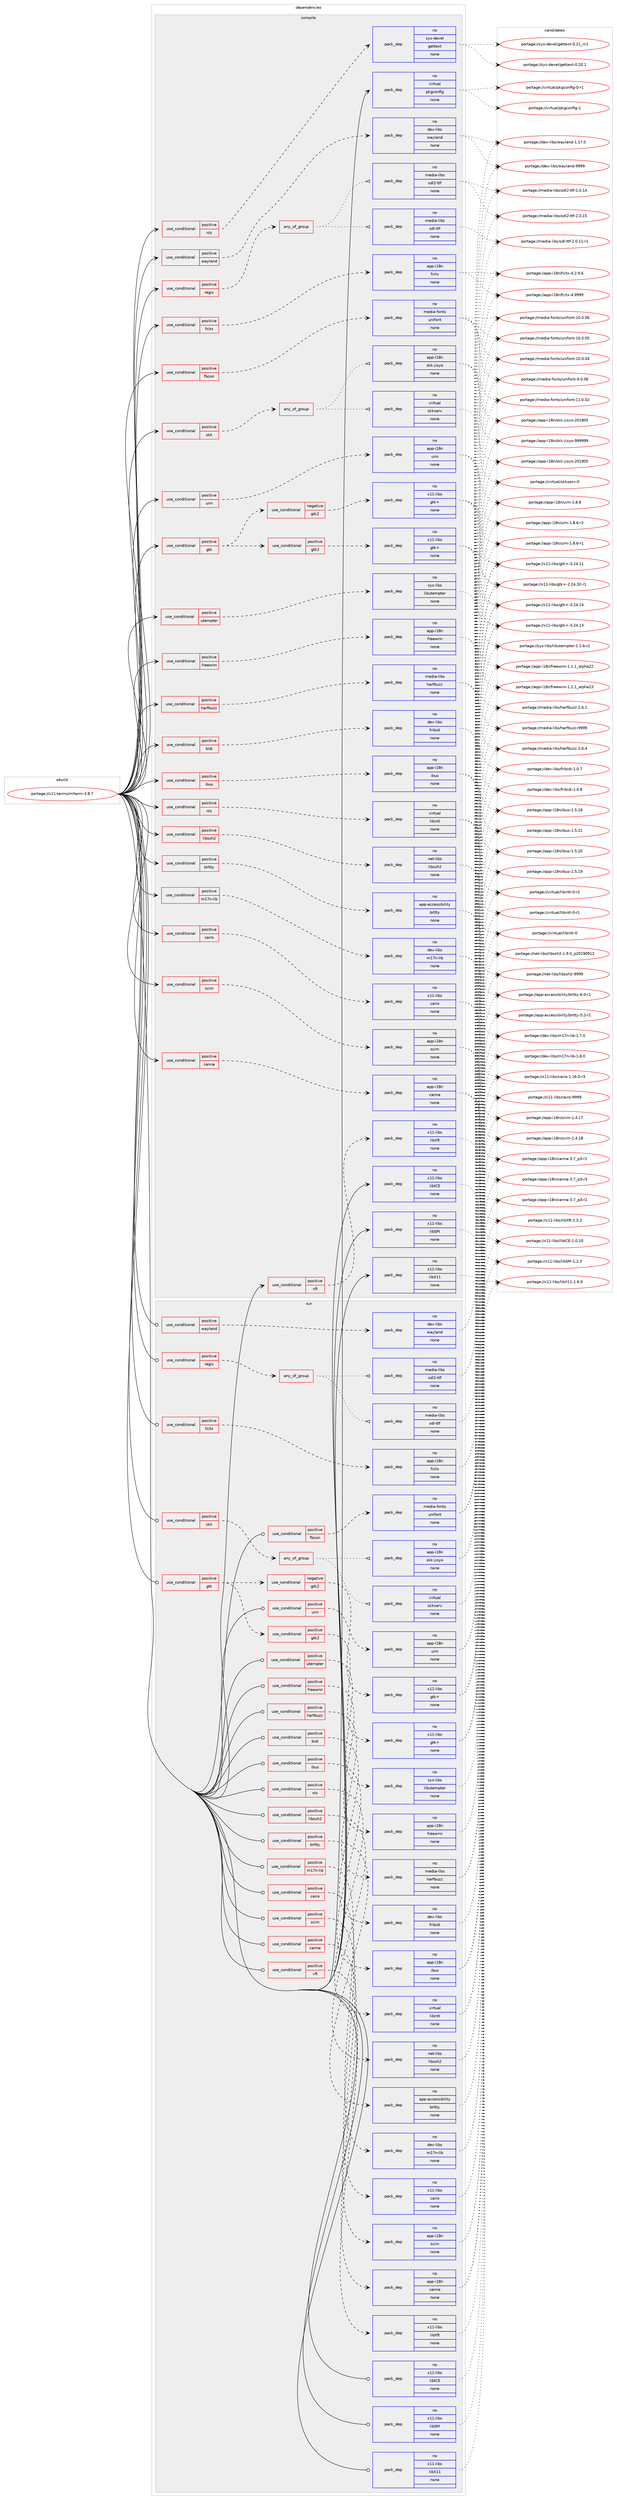 digraph prolog {

# *************
# Graph options
# *************

newrank=true;
concentrate=true;
compound=true;
graph [rankdir=LR,fontname=Helvetica,fontsize=10,ranksep=1.5];#, ranksep=2.5, nodesep=0.2];
edge  [arrowhead=vee];
node  [fontname=Helvetica,fontsize=10];

# **********
# The ebuild
# **********

subgraph cluster_leftcol {
color=gray;
rank=same;
label=<<i>ebuild</i>>;
id [label="portage://x11-terms/mlterm-3.8.7", color=red, width=4, href="../x11-terms/mlterm-3.8.7.svg"];
}

# ****************
# The dependencies
# ****************

subgraph cluster_midcol {
color=gray;
label=<<i>dependencies</i>>;
subgraph cluster_compile {
fillcolor="#eeeeee";
style=filled;
label=<<i>compile</i>>;
subgraph cond1075 {
dependency6935 [label=<<TABLE BORDER="0" CELLBORDER="1" CELLSPACING="0" CELLPADDING="4"><TR><TD ROWSPAN="3" CELLPADDING="10">use_conditional</TD></TR><TR><TD>positive</TD></TR><TR><TD>bidi</TD></TR></TABLE>>, shape=none, color=red];
subgraph pack5747 {
dependency6936 [label=<<TABLE BORDER="0" CELLBORDER="1" CELLSPACING="0" CELLPADDING="4" WIDTH="220"><TR><TD ROWSPAN="6" CELLPADDING="30">pack_dep</TD></TR><TR><TD WIDTH="110">no</TD></TR><TR><TD>dev-libs</TD></TR><TR><TD>fribidi</TD></TR><TR><TD>none</TD></TR><TR><TD></TD></TR></TABLE>>, shape=none, color=blue];
}
dependency6935:e -> dependency6936:w [weight=20,style="dashed",arrowhead="vee"];
}
id:e -> dependency6935:w [weight=20,style="solid",arrowhead="vee"];
subgraph cond1076 {
dependency6937 [label=<<TABLE BORDER="0" CELLBORDER="1" CELLSPACING="0" CELLPADDING="4"><TR><TD ROWSPAN="3" CELLPADDING="10">use_conditional</TD></TR><TR><TD>positive</TD></TR><TR><TD>brltty</TD></TR></TABLE>>, shape=none, color=red];
subgraph pack5748 {
dependency6938 [label=<<TABLE BORDER="0" CELLBORDER="1" CELLSPACING="0" CELLPADDING="4" WIDTH="220"><TR><TD ROWSPAN="6" CELLPADDING="30">pack_dep</TD></TR><TR><TD WIDTH="110">no</TD></TR><TR><TD>app-accessibility</TD></TR><TR><TD>brltty</TD></TR><TR><TD>none</TD></TR><TR><TD></TD></TR></TABLE>>, shape=none, color=blue];
}
dependency6937:e -> dependency6938:w [weight=20,style="dashed",arrowhead="vee"];
}
id:e -> dependency6937:w [weight=20,style="solid",arrowhead="vee"];
subgraph cond1077 {
dependency6939 [label=<<TABLE BORDER="0" CELLBORDER="1" CELLSPACING="0" CELLPADDING="4"><TR><TD ROWSPAN="3" CELLPADDING="10">use_conditional</TD></TR><TR><TD>positive</TD></TR><TR><TD>cairo</TD></TR></TABLE>>, shape=none, color=red];
subgraph pack5749 {
dependency6940 [label=<<TABLE BORDER="0" CELLBORDER="1" CELLSPACING="0" CELLPADDING="4" WIDTH="220"><TR><TD ROWSPAN="6" CELLPADDING="30">pack_dep</TD></TR><TR><TD WIDTH="110">no</TD></TR><TR><TD>x11-libs</TD></TR><TR><TD>cairo</TD></TR><TR><TD>none</TD></TR><TR><TD></TD></TR></TABLE>>, shape=none, color=blue];
}
dependency6939:e -> dependency6940:w [weight=20,style="dashed",arrowhead="vee"];
}
id:e -> dependency6939:w [weight=20,style="solid",arrowhead="vee"];
subgraph cond1078 {
dependency6941 [label=<<TABLE BORDER="0" CELLBORDER="1" CELLSPACING="0" CELLPADDING="4"><TR><TD ROWSPAN="3" CELLPADDING="10">use_conditional</TD></TR><TR><TD>positive</TD></TR><TR><TD>canna</TD></TR></TABLE>>, shape=none, color=red];
subgraph pack5750 {
dependency6942 [label=<<TABLE BORDER="0" CELLBORDER="1" CELLSPACING="0" CELLPADDING="4" WIDTH="220"><TR><TD ROWSPAN="6" CELLPADDING="30">pack_dep</TD></TR><TR><TD WIDTH="110">no</TD></TR><TR><TD>app-i18n</TD></TR><TR><TD>canna</TD></TR><TR><TD>none</TD></TR><TR><TD></TD></TR></TABLE>>, shape=none, color=blue];
}
dependency6941:e -> dependency6942:w [weight=20,style="dashed",arrowhead="vee"];
}
id:e -> dependency6941:w [weight=20,style="solid",arrowhead="vee"];
subgraph cond1079 {
dependency6943 [label=<<TABLE BORDER="0" CELLBORDER="1" CELLSPACING="0" CELLPADDING="4"><TR><TD ROWSPAN="3" CELLPADDING="10">use_conditional</TD></TR><TR><TD>positive</TD></TR><TR><TD>fbcon</TD></TR></TABLE>>, shape=none, color=red];
subgraph pack5751 {
dependency6944 [label=<<TABLE BORDER="0" CELLBORDER="1" CELLSPACING="0" CELLPADDING="4" WIDTH="220"><TR><TD ROWSPAN="6" CELLPADDING="30">pack_dep</TD></TR><TR><TD WIDTH="110">no</TD></TR><TR><TD>media-fonts</TD></TR><TR><TD>unifont</TD></TR><TR><TD>none</TD></TR><TR><TD></TD></TR></TABLE>>, shape=none, color=blue];
}
dependency6943:e -> dependency6944:w [weight=20,style="dashed",arrowhead="vee"];
}
id:e -> dependency6943:w [weight=20,style="solid",arrowhead="vee"];
subgraph cond1080 {
dependency6945 [label=<<TABLE BORDER="0" CELLBORDER="1" CELLSPACING="0" CELLPADDING="4"><TR><TD ROWSPAN="3" CELLPADDING="10">use_conditional</TD></TR><TR><TD>positive</TD></TR><TR><TD>fcitx</TD></TR></TABLE>>, shape=none, color=red];
subgraph pack5752 {
dependency6946 [label=<<TABLE BORDER="0" CELLBORDER="1" CELLSPACING="0" CELLPADDING="4" WIDTH="220"><TR><TD ROWSPAN="6" CELLPADDING="30">pack_dep</TD></TR><TR><TD WIDTH="110">no</TD></TR><TR><TD>app-i18n</TD></TR><TR><TD>fcitx</TD></TR><TR><TD>none</TD></TR><TR><TD></TD></TR></TABLE>>, shape=none, color=blue];
}
dependency6945:e -> dependency6946:w [weight=20,style="dashed",arrowhead="vee"];
}
id:e -> dependency6945:w [weight=20,style="solid",arrowhead="vee"];
subgraph cond1081 {
dependency6947 [label=<<TABLE BORDER="0" CELLBORDER="1" CELLSPACING="0" CELLPADDING="4"><TR><TD ROWSPAN="3" CELLPADDING="10">use_conditional</TD></TR><TR><TD>positive</TD></TR><TR><TD>freewnn</TD></TR></TABLE>>, shape=none, color=red];
subgraph pack5753 {
dependency6948 [label=<<TABLE BORDER="0" CELLBORDER="1" CELLSPACING="0" CELLPADDING="4" WIDTH="220"><TR><TD ROWSPAN="6" CELLPADDING="30">pack_dep</TD></TR><TR><TD WIDTH="110">no</TD></TR><TR><TD>app-i18n</TD></TR><TR><TD>freewnn</TD></TR><TR><TD>none</TD></TR><TR><TD></TD></TR></TABLE>>, shape=none, color=blue];
}
dependency6947:e -> dependency6948:w [weight=20,style="dashed",arrowhead="vee"];
}
id:e -> dependency6947:w [weight=20,style="solid",arrowhead="vee"];
subgraph cond1082 {
dependency6949 [label=<<TABLE BORDER="0" CELLBORDER="1" CELLSPACING="0" CELLPADDING="4"><TR><TD ROWSPAN="3" CELLPADDING="10">use_conditional</TD></TR><TR><TD>positive</TD></TR><TR><TD>gtk</TD></TR></TABLE>>, shape=none, color=red];
subgraph cond1083 {
dependency6950 [label=<<TABLE BORDER="0" CELLBORDER="1" CELLSPACING="0" CELLPADDING="4"><TR><TD ROWSPAN="3" CELLPADDING="10">use_conditional</TD></TR><TR><TD>positive</TD></TR><TR><TD>gtk2</TD></TR></TABLE>>, shape=none, color=red];
subgraph pack5754 {
dependency6951 [label=<<TABLE BORDER="0" CELLBORDER="1" CELLSPACING="0" CELLPADDING="4" WIDTH="220"><TR><TD ROWSPAN="6" CELLPADDING="30">pack_dep</TD></TR><TR><TD WIDTH="110">no</TD></TR><TR><TD>x11-libs</TD></TR><TR><TD>gtk+</TD></TR><TR><TD>none</TD></TR><TR><TD></TD></TR></TABLE>>, shape=none, color=blue];
}
dependency6950:e -> dependency6951:w [weight=20,style="dashed",arrowhead="vee"];
}
dependency6949:e -> dependency6950:w [weight=20,style="dashed",arrowhead="vee"];
subgraph cond1084 {
dependency6952 [label=<<TABLE BORDER="0" CELLBORDER="1" CELLSPACING="0" CELLPADDING="4"><TR><TD ROWSPAN="3" CELLPADDING="10">use_conditional</TD></TR><TR><TD>negative</TD></TR><TR><TD>gtk2</TD></TR></TABLE>>, shape=none, color=red];
subgraph pack5755 {
dependency6953 [label=<<TABLE BORDER="0" CELLBORDER="1" CELLSPACING="0" CELLPADDING="4" WIDTH="220"><TR><TD ROWSPAN="6" CELLPADDING="30">pack_dep</TD></TR><TR><TD WIDTH="110">no</TD></TR><TR><TD>x11-libs</TD></TR><TR><TD>gtk+</TD></TR><TR><TD>none</TD></TR><TR><TD></TD></TR></TABLE>>, shape=none, color=blue];
}
dependency6952:e -> dependency6953:w [weight=20,style="dashed",arrowhead="vee"];
}
dependency6949:e -> dependency6952:w [weight=20,style="dashed",arrowhead="vee"];
}
id:e -> dependency6949:w [weight=20,style="solid",arrowhead="vee"];
subgraph cond1085 {
dependency6954 [label=<<TABLE BORDER="0" CELLBORDER="1" CELLSPACING="0" CELLPADDING="4"><TR><TD ROWSPAN="3" CELLPADDING="10">use_conditional</TD></TR><TR><TD>positive</TD></TR><TR><TD>harfbuzz</TD></TR></TABLE>>, shape=none, color=red];
subgraph pack5756 {
dependency6955 [label=<<TABLE BORDER="0" CELLBORDER="1" CELLSPACING="0" CELLPADDING="4" WIDTH="220"><TR><TD ROWSPAN="6" CELLPADDING="30">pack_dep</TD></TR><TR><TD WIDTH="110">no</TD></TR><TR><TD>media-libs</TD></TR><TR><TD>harfbuzz</TD></TR><TR><TD>none</TD></TR><TR><TD></TD></TR></TABLE>>, shape=none, color=blue];
}
dependency6954:e -> dependency6955:w [weight=20,style="dashed",arrowhead="vee"];
}
id:e -> dependency6954:w [weight=20,style="solid",arrowhead="vee"];
subgraph cond1086 {
dependency6956 [label=<<TABLE BORDER="0" CELLBORDER="1" CELLSPACING="0" CELLPADDING="4"><TR><TD ROWSPAN="3" CELLPADDING="10">use_conditional</TD></TR><TR><TD>positive</TD></TR><TR><TD>ibus</TD></TR></TABLE>>, shape=none, color=red];
subgraph pack5757 {
dependency6957 [label=<<TABLE BORDER="0" CELLBORDER="1" CELLSPACING="0" CELLPADDING="4" WIDTH="220"><TR><TD ROWSPAN="6" CELLPADDING="30">pack_dep</TD></TR><TR><TD WIDTH="110">no</TD></TR><TR><TD>app-i18n</TD></TR><TR><TD>ibus</TD></TR><TR><TD>none</TD></TR><TR><TD></TD></TR></TABLE>>, shape=none, color=blue];
}
dependency6956:e -> dependency6957:w [weight=20,style="dashed",arrowhead="vee"];
}
id:e -> dependency6956:w [weight=20,style="solid",arrowhead="vee"];
subgraph cond1087 {
dependency6958 [label=<<TABLE BORDER="0" CELLBORDER="1" CELLSPACING="0" CELLPADDING="4"><TR><TD ROWSPAN="3" CELLPADDING="10">use_conditional</TD></TR><TR><TD>positive</TD></TR><TR><TD>libssh2</TD></TR></TABLE>>, shape=none, color=red];
subgraph pack5758 {
dependency6959 [label=<<TABLE BORDER="0" CELLBORDER="1" CELLSPACING="0" CELLPADDING="4" WIDTH="220"><TR><TD ROWSPAN="6" CELLPADDING="30">pack_dep</TD></TR><TR><TD WIDTH="110">no</TD></TR><TR><TD>net-libs</TD></TR><TR><TD>libssh2</TD></TR><TR><TD>none</TD></TR><TR><TD></TD></TR></TABLE>>, shape=none, color=blue];
}
dependency6958:e -> dependency6959:w [weight=20,style="dashed",arrowhead="vee"];
}
id:e -> dependency6958:w [weight=20,style="solid",arrowhead="vee"];
subgraph cond1088 {
dependency6960 [label=<<TABLE BORDER="0" CELLBORDER="1" CELLSPACING="0" CELLPADDING="4"><TR><TD ROWSPAN="3" CELLPADDING="10">use_conditional</TD></TR><TR><TD>positive</TD></TR><TR><TD>m17n-lib</TD></TR></TABLE>>, shape=none, color=red];
subgraph pack5759 {
dependency6961 [label=<<TABLE BORDER="0" CELLBORDER="1" CELLSPACING="0" CELLPADDING="4" WIDTH="220"><TR><TD ROWSPAN="6" CELLPADDING="30">pack_dep</TD></TR><TR><TD WIDTH="110">no</TD></TR><TR><TD>dev-libs</TD></TR><TR><TD>m17n-lib</TD></TR><TR><TD>none</TD></TR><TR><TD></TD></TR></TABLE>>, shape=none, color=blue];
}
dependency6960:e -> dependency6961:w [weight=20,style="dashed",arrowhead="vee"];
}
id:e -> dependency6960:w [weight=20,style="solid",arrowhead="vee"];
subgraph cond1089 {
dependency6962 [label=<<TABLE BORDER="0" CELLBORDER="1" CELLSPACING="0" CELLPADDING="4"><TR><TD ROWSPAN="3" CELLPADDING="10">use_conditional</TD></TR><TR><TD>positive</TD></TR><TR><TD>nls</TD></TR></TABLE>>, shape=none, color=red];
subgraph pack5760 {
dependency6963 [label=<<TABLE BORDER="0" CELLBORDER="1" CELLSPACING="0" CELLPADDING="4" WIDTH="220"><TR><TD ROWSPAN="6" CELLPADDING="30">pack_dep</TD></TR><TR><TD WIDTH="110">no</TD></TR><TR><TD>sys-devel</TD></TR><TR><TD>gettext</TD></TR><TR><TD>none</TD></TR><TR><TD></TD></TR></TABLE>>, shape=none, color=blue];
}
dependency6962:e -> dependency6963:w [weight=20,style="dashed",arrowhead="vee"];
}
id:e -> dependency6962:w [weight=20,style="solid",arrowhead="vee"];
subgraph cond1090 {
dependency6964 [label=<<TABLE BORDER="0" CELLBORDER="1" CELLSPACING="0" CELLPADDING="4"><TR><TD ROWSPAN="3" CELLPADDING="10">use_conditional</TD></TR><TR><TD>positive</TD></TR><TR><TD>nls</TD></TR></TABLE>>, shape=none, color=red];
subgraph pack5761 {
dependency6965 [label=<<TABLE BORDER="0" CELLBORDER="1" CELLSPACING="0" CELLPADDING="4" WIDTH="220"><TR><TD ROWSPAN="6" CELLPADDING="30">pack_dep</TD></TR><TR><TD WIDTH="110">no</TD></TR><TR><TD>virtual</TD></TR><TR><TD>libintl</TD></TR><TR><TD>none</TD></TR><TR><TD></TD></TR></TABLE>>, shape=none, color=blue];
}
dependency6964:e -> dependency6965:w [weight=20,style="dashed",arrowhead="vee"];
}
id:e -> dependency6964:w [weight=20,style="solid",arrowhead="vee"];
subgraph cond1091 {
dependency6966 [label=<<TABLE BORDER="0" CELLBORDER="1" CELLSPACING="0" CELLPADDING="4"><TR><TD ROWSPAN="3" CELLPADDING="10">use_conditional</TD></TR><TR><TD>positive</TD></TR><TR><TD>regis</TD></TR></TABLE>>, shape=none, color=red];
subgraph any113 {
dependency6967 [label=<<TABLE BORDER="0" CELLBORDER="1" CELLSPACING="0" CELLPADDING="4"><TR><TD CELLPADDING="10">any_of_group</TD></TR></TABLE>>, shape=none, color=red];subgraph pack5762 {
dependency6968 [label=<<TABLE BORDER="0" CELLBORDER="1" CELLSPACING="0" CELLPADDING="4" WIDTH="220"><TR><TD ROWSPAN="6" CELLPADDING="30">pack_dep</TD></TR><TR><TD WIDTH="110">no</TD></TR><TR><TD>media-libs</TD></TR><TR><TD>sdl-ttf</TD></TR><TR><TD>none</TD></TR><TR><TD></TD></TR></TABLE>>, shape=none, color=blue];
}
dependency6967:e -> dependency6968:w [weight=20,style="dotted",arrowhead="oinv"];
subgraph pack5763 {
dependency6969 [label=<<TABLE BORDER="0" CELLBORDER="1" CELLSPACING="0" CELLPADDING="4" WIDTH="220"><TR><TD ROWSPAN="6" CELLPADDING="30">pack_dep</TD></TR><TR><TD WIDTH="110">no</TD></TR><TR><TD>media-libs</TD></TR><TR><TD>sdl2-ttf</TD></TR><TR><TD>none</TD></TR><TR><TD></TD></TR></TABLE>>, shape=none, color=blue];
}
dependency6967:e -> dependency6969:w [weight=20,style="dotted",arrowhead="oinv"];
}
dependency6966:e -> dependency6967:w [weight=20,style="dashed",arrowhead="vee"];
}
id:e -> dependency6966:w [weight=20,style="solid",arrowhead="vee"];
subgraph cond1092 {
dependency6970 [label=<<TABLE BORDER="0" CELLBORDER="1" CELLSPACING="0" CELLPADDING="4"><TR><TD ROWSPAN="3" CELLPADDING="10">use_conditional</TD></TR><TR><TD>positive</TD></TR><TR><TD>scim</TD></TR></TABLE>>, shape=none, color=red];
subgraph pack5764 {
dependency6971 [label=<<TABLE BORDER="0" CELLBORDER="1" CELLSPACING="0" CELLPADDING="4" WIDTH="220"><TR><TD ROWSPAN="6" CELLPADDING="30">pack_dep</TD></TR><TR><TD WIDTH="110">no</TD></TR><TR><TD>app-i18n</TD></TR><TR><TD>scim</TD></TR><TR><TD>none</TD></TR><TR><TD></TD></TR></TABLE>>, shape=none, color=blue];
}
dependency6970:e -> dependency6971:w [weight=20,style="dashed",arrowhead="vee"];
}
id:e -> dependency6970:w [weight=20,style="solid",arrowhead="vee"];
subgraph cond1093 {
dependency6972 [label=<<TABLE BORDER="0" CELLBORDER="1" CELLSPACING="0" CELLPADDING="4"><TR><TD ROWSPAN="3" CELLPADDING="10">use_conditional</TD></TR><TR><TD>positive</TD></TR><TR><TD>skk</TD></TR></TABLE>>, shape=none, color=red];
subgraph any114 {
dependency6973 [label=<<TABLE BORDER="0" CELLBORDER="1" CELLSPACING="0" CELLPADDING="4"><TR><TD CELLPADDING="10">any_of_group</TD></TR></TABLE>>, shape=none, color=red];subgraph pack5765 {
dependency6974 [label=<<TABLE BORDER="0" CELLBORDER="1" CELLSPACING="0" CELLPADDING="4" WIDTH="220"><TR><TD ROWSPAN="6" CELLPADDING="30">pack_dep</TD></TR><TR><TD WIDTH="110">no</TD></TR><TR><TD>virtual</TD></TR><TR><TD>skkserv</TD></TR><TR><TD>none</TD></TR><TR><TD></TD></TR></TABLE>>, shape=none, color=blue];
}
dependency6973:e -> dependency6974:w [weight=20,style="dotted",arrowhead="oinv"];
subgraph pack5766 {
dependency6975 [label=<<TABLE BORDER="0" CELLBORDER="1" CELLSPACING="0" CELLPADDING="4" WIDTH="220"><TR><TD ROWSPAN="6" CELLPADDING="30">pack_dep</TD></TR><TR><TD WIDTH="110">no</TD></TR><TR><TD>app-i18n</TD></TR><TR><TD>skk-jisyo</TD></TR><TR><TD>none</TD></TR><TR><TD></TD></TR></TABLE>>, shape=none, color=blue];
}
dependency6973:e -> dependency6975:w [weight=20,style="dotted",arrowhead="oinv"];
}
dependency6972:e -> dependency6973:w [weight=20,style="dashed",arrowhead="vee"];
}
id:e -> dependency6972:w [weight=20,style="solid",arrowhead="vee"];
subgraph cond1094 {
dependency6976 [label=<<TABLE BORDER="0" CELLBORDER="1" CELLSPACING="0" CELLPADDING="4"><TR><TD ROWSPAN="3" CELLPADDING="10">use_conditional</TD></TR><TR><TD>positive</TD></TR><TR><TD>uim</TD></TR></TABLE>>, shape=none, color=red];
subgraph pack5767 {
dependency6977 [label=<<TABLE BORDER="0" CELLBORDER="1" CELLSPACING="0" CELLPADDING="4" WIDTH="220"><TR><TD ROWSPAN="6" CELLPADDING="30">pack_dep</TD></TR><TR><TD WIDTH="110">no</TD></TR><TR><TD>app-i18n</TD></TR><TR><TD>uim</TD></TR><TR><TD>none</TD></TR><TR><TD></TD></TR></TABLE>>, shape=none, color=blue];
}
dependency6976:e -> dependency6977:w [weight=20,style="dashed",arrowhead="vee"];
}
id:e -> dependency6976:w [weight=20,style="solid",arrowhead="vee"];
subgraph cond1095 {
dependency6978 [label=<<TABLE BORDER="0" CELLBORDER="1" CELLSPACING="0" CELLPADDING="4"><TR><TD ROWSPAN="3" CELLPADDING="10">use_conditional</TD></TR><TR><TD>positive</TD></TR><TR><TD>utempter</TD></TR></TABLE>>, shape=none, color=red];
subgraph pack5768 {
dependency6979 [label=<<TABLE BORDER="0" CELLBORDER="1" CELLSPACING="0" CELLPADDING="4" WIDTH="220"><TR><TD ROWSPAN="6" CELLPADDING="30">pack_dep</TD></TR><TR><TD WIDTH="110">no</TD></TR><TR><TD>sys-libs</TD></TR><TR><TD>libutempter</TD></TR><TR><TD>none</TD></TR><TR><TD></TD></TR></TABLE>>, shape=none, color=blue];
}
dependency6978:e -> dependency6979:w [weight=20,style="dashed",arrowhead="vee"];
}
id:e -> dependency6978:w [weight=20,style="solid",arrowhead="vee"];
subgraph cond1096 {
dependency6980 [label=<<TABLE BORDER="0" CELLBORDER="1" CELLSPACING="0" CELLPADDING="4"><TR><TD ROWSPAN="3" CELLPADDING="10">use_conditional</TD></TR><TR><TD>positive</TD></TR><TR><TD>wayland</TD></TR></TABLE>>, shape=none, color=red];
subgraph pack5769 {
dependency6981 [label=<<TABLE BORDER="0" CELLBORDER="1" CELLSPACING="0" CELLPADDING="4" WIDTH="220"><TR><TD ROWSPAN="6" CELLPADDING="30">pack_dep</TD></TR><TR><TD WIDTH="110">no</TD></TR><TR><TD>dev-libs</TD></TR><TR><TD>wayland</TD></TR><TR><TD>none</TD></TR><TR><TD></TD></TR></TABLE>>, shape=none, color=blue];
}
dependency6980:e -> dependency6981:w [weight=20,style="dashed",arrowhead="vee"];
}
id:e -> dependency6980:w [weight=20,style="solid",arrowhead="vee"];
subgraph cond1097 {
dependency6982 [label=<<TABLE BORDER="0" CELLBORDER="1" CELLSPACING="0" CELLPADDING="4"><TR><TD ROWSPAN="3" CELLPADDING="10">use_conditional</TD></TR><TR><TD>positive</TD></TR><TR><TD>xft</TD></TR></TABLE>>, shape=none, color=red];
subgraph pack5770 {
dependency6983 [label=<<TABLE BORDER="0" CELLBORDER="1" CELLSPACING="0" CELLPADDING="4" WIDTH="220"><TR><TD ROWSPAN="6" CELLPADDING="30">pack_dep</TD></TR><TR><TD WIDTH="110">no</TD></TR><TR><TD>x11-libs</TD></TR><TR><TD>libXft</TD></TR><TR><TD>none</TD></TR><TR><TD></TD></TR></TABLE>>, shape=none, color=blue];
}
dependency6982:e -> dependency6983:w [weight=20,style="dashed",arrowhead="vee"];
}
id:e -> dependency6982:w [weight=20,style="solid",arrowhead="vee"];
subgraph pack5771 {
dependency6984 [label=<<TABLE BORDER="0" CELLBORDER="1" CELLSPACING="0" CELLPADDING="4" WIDTH="220"><TR><TD ROWSPAN="6" CELLPADDING="30">pack_dep</TD></TR><TR><TD WIDTH="110">no</TD></TR><TR><TD>virtual</TD></TR><TR><TD>pkgconfig</TD></TR><TR><TD>none</TD></TR><TR><TD></TD></TR></TABLE>>, shape=none, color=blue];
}
id:e -> dependency6984:w [weight=20,style="solid",arrowhead="vee"];
subgraph pack5772 {
dependency6985 [label=<<TABLE BORDER="0" CELLBORDER="1" CELLSPACING="0" CELLPADDING="4" WIDTH="220"><TR><TD ROWSPAN="6" CELLPADDING="30">pack_dep</TD></TR><TR><TD WIDTH="110">no</TD></TR><TR><TD>x11-libs</TD></TR><TR><TD>libICE</TD></TR><TR><TD>none</TD></TR><TR><TD></TD></TR></TABLE>>, shape=none, color=blue];
}
id:e -> dependency6985:w [weight=20,style="solid",arrowhead="vee"];
subgraph pack5773 {
dependency6986 [label=<<TABLE BORDER="0" CELLBORDER="1" CELLSPACING="0" CELLPADDING="4" WIDTH="220"><TR><TD ROWSPAN="6" CELLPADDING="30">pack_dep</TD></TR><TR><TD WIDTH="110">no</TD></TR><TR><TD>x11-libs</TD></TR><TR><TD>libSM</TD></TR><TR><TD>none</TD></TR><TR><TD></TD></TR></TABLE>>, shape=none, color=blue];
}
id:e -> dependency6986:w [weight=20,style="solid",arrowhead="vee"];
subgraph pack5774 {
dependency6987 [label=<<TABLE BORDER="0" CELLBORDER="1" CELLSPACING="0" CELLPADDING="4" WIDTH="220"><TR><TD ROWSPAN="6" CELLPADDING="30">pack_dep</TD></TR><TR><TD WIDTH="110">no</TD></TR><TR><TD>x11-libs</TD></TR><TR><TD>libX11</TD></TR><TR><TD>none</TD></TR><TR><TD></TD></TR></TABLE>>, shape=none, color=blue];
}
id:e -> dependency6987:w [weight=20,style="solid",arrowhead="vee"];
}
subgraph cluster_compileandrun {
fillcolor="#eeeeee";
style=filled;
label=<<i>compile and run</i>>;
}
subgraph cluster_run {
fillcolor="#eeeeee";
style=filled;
label=<<i>run</i>>;
subgraph cond1098 {
dependency6988 [label=<<TABLE BORDER="0" CELLBORDER="1" CELLSPACING="0" CELLPADDING="4"><TR><TD ROWSPAN="3" CELLPADDING="10">use_conditional</TD></TR><TR><TD>positive</TD></TR><TR><TD>bidi</TD></TR></TABLE>>, shape=none, color=red];
subgraph pack5775 {
dependency6989 [label=<<TABLE BORDER="0" CELLBORDER="1" CELLSPACING="0" CELLPADDING="4" WIDTH="220"><TR><TD ROWSPAN="6" CELLPADDING="30">pack_dep</TD></TR><TR><TD WIDTH="110">no</TD></TR><TR><TD>dev-libs</TD></TR><TR><TD>fribidi</TD></TR><TR><TD>none</TD></TR><TR><TD></TD></TR></TABLE>>, shape=none, color=blue];
}
dependency6988:e -> dependency6989:w [weight=20,style="dashed",arrowhead="vee"];
}
id:e -> dependency6988:w [weight=20,style="solid",arrowhead="odot"];
subgraph cond1099 {
dependency6990 [label=<<TABLE BORDER="0" CELLBORDER="1" CELLSPACING="0" CELLPADDING="4"><TR><TD ROWSPAN="3" CELLPADDING="10">use_conditional</TD></TR><TR><TD>positive</TD></TR><TR><TD>brltty</TD></TR></TABLE>>, shape=none, color=red];
subgraph pack5776 {
dependency6991 [label=<<TABLE BORDER="0" CELLBORDER="1" CELLSPACING="0" CELLPADDING="4" WIDTH="220"><TR><TD ROWSPAN="6" CELLPADDING="30">pack_dep</TD></TR><TR><TD WIDTH="110">no</TD></TR><TR><TD>app-accessibility</TD></TR><TR><TD>brltty</TD></TR><TR><TD>none</TD></TR><TR><TD></TD></TR></TABLE>>, shape=none, color=blue];
}
dependency6990:e -> dependency6991:w [weight=20,style="dashed",arrowhead="vee"];
}
id:e -> dependency6990:w [weight=20,style="solid",arrowhead="odot"];
subgraph cond1100 {
dependency6992 [label=<<TABLE BORDER="0" CELLBORDER="1" CELLSPACING="0" CELLPADDING="4"><TR><TD ROWSPAN="3" CELLPADDING="10">use_conditional</TD></TR><TR><TD>positive</TD></TR><TR><TD>cairo</TD></TR></TABLE>>, shape=none, color=red];
subgraph pack5777 {
dependency6993 [label=<<TABLE BORDER="0" CELLBORDER="1" CELLSPACING="0" CELLPADDING="4" WIDTH="220"><TR><TD ROWSPAN="6" CELLPADDING="30">pack_dep</TD></TR><TR><TD WIDTH="110">no</TD></TR><TR><TD>x11-libs</TD></TR><TR><TD>cairo</TD></TR><TR><TD>none</TD></TR><TR><TD></TD></TR></TABLE>>, shape=none, color=blue];
}
dependency6992:e -> dependency6993:w [weight=20,style="dashed",arrowhead="vee"];
}
id:e -> dependency6992:w [weight=20,style="solid",arrowhead="odot"];
subgraph cond1101 {
dependency6994 [label=<<TABLE BORDER="0" CELLBORDER="1" CELLSPACING="0" CELLPADDING="4"><TR><TD ROWSPAN="3" CELLPADDING="10">use_conditional</TD></TR><TR><TD>positive</TD></TR><TR><TD>canna</TD></TR></TABLE>>, shape=none, color=red];
subgraph pack5778 {
dependency6995 [label=<<TABLE BORDER="0" CELLBORDER="1" CELLSPACING="0" CELLPADDING="4" WIDTH="220"><TR><TD ROWSPAN="6" CELLPADDING="30">pack_dep</TD></TR><TR><TD WIDTH="110">no</TD></TR><TR><TD>app-i18n</TD></TR><TR><TD>canna</TD></TR><TR><TD>none</TD></TR><TR><TD></TD></TR></TABLE>>, shape=none, color=blue];
}
dependency6994:e -> dependency6995:w [weight=20,style="dashed",arrowhead="vee"];
}
id:e -> dependency6994:w [weight=20,style="solid",arrowhead="odot"];
subgraph cond1102 {
dependency6996 [label=<<TABLE BORDER="0" CELLBORDER="1" CELLSPACING="0" CELLPADDING="4"><TR><TD ROWSPAN="3" CELLPADDING="10">use_conditional</TD></TR><TR><TD>positive</TD></TR><TR><TD>fbcon</TD></TR></TABLE>>, shape=none, color=red];
subgraph pack5779 {
dependency6997 [label=<<TABLE BORDER="0" CELLBORDER="1" CELLSPACING="0" CELLPADDING="4" WIDTH="220"><TR><TD ROWSPAN="6" CELLPADDING="30">pack_dep</TD></TR><TR><TD WIDTH="110">no</TD></TR><TR><TD>media-fonts</TD></TR><TR><TD>unifont</TD></TR><TR><TD>none</TD></TR><TR><TD></TD></TR></TABLE>>, shape=none, color=blue];
}
dependency6996:e -> dependency6997:w [weight=20,style="dashed",arrowhead="vee"];
}
id:e -> dependency6996:w [weight=20,style="solid",arrowhead="odot"];
subgraph cond1103 {
dependency6998 [label=<<TABLE BORDER="0" CELLBORDER="1" CELLSPACING="0" CELLPADDING="4"><TR><TD ROWSPAN="3" CELLPADDING="10">use_conditional</TD></TR><TR><TD>positive</TD></TR><TR><TD>fcitx</TD></TR></TABLE>>, shape=none, color=red];
subgraph pack5780 {
dependency6999 [label=<<TABLE BORDER="0" CELLBORDER="1" CELLSPACING="0" CELLPADDING="4" WIDTH="220"><TR><TD ROWSPAN="6" CELLPADDING="30">pack_dep</TD></TR><TR><TD WIDTH="110">no</TD></TR><TR><TD>app-i18n</TD></TR><TR><TD>fcitx</TD></TR><TR><TD>none</TD></TR><TR><TD></TD></TR></TABLE>>, shape=none, color=blue];
}
dependency6998:e -> dependency6999:w [weight=20,style="dashed",arrowhead="vee"];
}
id:e -> dependency6998:w [weight=20,style="solid",arrowhead="odot"];
subgraph cond1104 {
dependency7000 [label=<<TABLE BORDER="0" CELLBORDER="1" CELLSPACING="0" CELLPADDING="4"><TR><TD ROWSPAN="3" CELLPADDING="10">use_conditional</TD></TR><TR><TD>positive</TD></TR><TR><TD>freewnn</TD></TR></TABLE>>, shape=none, color=red];
subgraph pack5781 {
dependency7001 [label=<<TABLE BORDER="0" CELLBORDER="1" CELLSPACING="0" CELLPADDING="4" WIDTH="220"><TR><TD ROWSPAN="6" CELLPADDING="30">pack_dep</TD></TR><TR><TD WIDTH="110">no</TD></TR><TR><TD>app-i18n</TD></TR><TR><TD>freewnn</TD></TR><TR><TD>none</TD></TR><TR><TD></TD></TR></TABLE>>, shape=none, color=blue];
}
dependency7000:e -> dependency7001:w [weight=20,style="dashed",arrowhead="vee"];
}
id:e -> dependency7000:w [weight=20,style="solid",arrowhead="odot"];
subgraph cond1105 {
dependency7002 [label=<<TABLE BORDER="0" CELLBORDER="1" CELLSPACING="0" CELLPADDING="4"><TR><TD ROWSPAN="3" CELLPADDING="10">use_conditional</TD></TR><TR><TD>positive</TD></TR><TR><TD>gtk</TD></TR></TABLE>>, shape=none, color=red];
subgraph cond1106 {
dependency7003 [label=<<TABLE BORDER="0" CELLBORDER="1" CELLSPACING="0" CELLPADDING="4"><TR><TD ROWSPAN="3" CELLPADDING="10">use_conditional</TD></TR><TR><TD>positive</TD></TR><TR><TD>gtk2</TD></TR></TABLE>>, shape=none, color=red];
subgraph pack5782 {
dependency7004 [label=<<TABLE BORDER="0" CELLBORDER="1" CELLSPACING="0" CELLPADDING="4" WIDTH="220"><TR><TD ROWSPAN="6" CELLPADDING="30">pack_dep</TD></TR><TR><TD WIDTH="110">no</TD></TR><TR><TD>x11-libs</TD></TR><TR><TD>gtk+</TD></TR><TR><TD>none</TD></TR><TR><TD></TD></TR></TABLE>>, shape=none, color=blue];
}
dependency7003:e -> dependency7004:w [weight=20,style="dashed",arrowhead="vee"];
}
dependency7002:e -> dependency7003:w [weight=20,style="dashed",arrowhead="vee"];
subgraph cond1107 {
dependency7005 [label=<<TABLE BORDER="0" CELLBORDER="1" CELLSPACING="0" CELLPADDING="4"><TR><TD ROWSPAN="3" CELLPADDING="10">use_conditional</TD></TR><TR><TD>negative</TD></TR><TR><TD>gtk2</TD></TR></TABLE>>, shape=none, color=red];
subgraph pack5783 {
dependency7006 [label=<<TABLE BORDER="0" CELLBORDER="1" CELLSPACING="0" CELLPADDING="4" WIDTH="220"><TR><TD ROWSPAN="6" CELLPADDING="30">pack_dep</TD></TR><TR><TD WIDTH="110">no</TD></TR><TR><TD>x11-libs</TD></TR><TR><TD>gtk+</TD></TR><TR><TD>none</TD></TR><TR><TD></TD></TR></TABLE>>, shape=none, color=blue];
}
dependency7005:e -> dependency7006:w [weight=20,style="dashed",arrowhead="vee"];
}
dependency7002:e -> dependency7005:w [weight=20,style="dashed",arrowhead="vee"];
}
id:e -> dependency7002:w [weight=20,style="solid",arrowhead="odot"];
subgraph cond1108 {
dependency7007 [label=<<TABLE BORDER="0" CELLBORDER="1" CELLSPACING="0" CELLPADDING="4"><TR><TD ROWSPAN="3" CELLPADDING="10">use_conditional</TD></TR><TR><TD>positive</TD></TR><TR><TD>harfbuzz</TD></TR></TABLE>>, shape=none, color=red];
subgraph pack5784 {
dependency7008 [label=<<TABLE BORDER="0" CELLBORDER="1" CELLSPACING="0" CELLPADDING="4" WIDTH="220"><TR><TD ROWSPAN="6" CELLPADDING="30">pack_dep</TD></TR><TR><TD WIDTH="110">no</TD></TR><TR><TD>media-libs</TD></TR><TR><TD>harfbuzz</TD></TR><TR><TD>none</TD></TR><TR><TD></TD></TR></TABLE>>, shape=none, color=blue];
}
dependency7007:e -> dependency7008:w [weight=20,style="dashed",arrowhead="vee"];
}
id:e -> dependency7007:w [weight=20,style="solid",arrowhead="odot"];
subgraph cond1109 {
dependency7009 [label=<<TABLE BORDER="0" CELLBORDER="1" CELLSPACING="0" CELLPADDING="4"><TR><TD ROWSPAN="3" CELLPADDING="10">use_conditional</TD></TR><TR><TD>positive</TD></TR><TR><TD>ibus</TD></TR></TABLE>>, shape=none, color=red];
subgraph pack5785 {
dependency7010 [label=<<TABLE BORDER="0" CELLBORDER="1" CELLSPACING="0" CELLPADDING="4" WIDTH="220"><TR><TD ROWSPAN="6" CELLPADDING="30">pack_dep</TD></TR><TR><TD WIDTH="110">no</TD></TR><TR><TD>app-i18n</TD></TR><TR><TD>ibus</TD></TR><TR><TD>none</TD></TR><TR><TD></TD></TR></TABLE>>, shape=none, color=blue];
}
dependency7009:e -> dependency7010:w [weight=20,style="dashed",arrowhead="vee"];
}
id:e -> dependency7009:w [weight=20,style="solid",arrowhead="odot"];
subgraph cond1110 {
dependency7011 [label=<<TABLE BORDER="0" CELLBORDER="1" CELLSPACING="0" CELLPADDING="4"><TR><TD ROWSPAN="3" CELLPADDING="10">use_conditional</TD></TR><TR><TD>positive</TD></TR><TR><TD>libssh2</TD></TR></TABLE>>, shape=none, color=red];
subgraph pack5786 {
dependency7012 [label=<<TABLE BORDER="0" CELLBORDER="1" CELLSPACING="0" CELLPADDING="4" WIDTH="220"><TR><TD ROWSPAN="6" CELLPADDING="30">pack_dep</TD></TR><TR><TD WIDTH="110">no</TD></TR><TR><TD>net-libs</TD></TR><TR><TD>libssh2</TD></TR><TR><TD>none</TD></TR><TR><TD></TD></TR></TABLE>>, shape=none, color=blue];
}
dependency7011:e -> dependency7012:w [weight=20,style="dashed",arrowhead="vee"];
}
id:e -> dependency7011:w [weight=20,style="solid",arrowhead="odot"];
subgraph cond1111 {
dependency7013 [label=<<TABLE BORDER="0" CELLBORDER="1" CELLSPACING="0" CELLPADDING="4"><TR><TD ROWSPAN="3" CELLPADDING="10">use_conditional</TD></TR><TR><TD>positive</TD></TR><TR><TD>m17n-lib</TD></TR></TABLE>>, shape=none, color=red];
subgraph pack5787 {
dependency7014 [label=<<TABLE BORDER="0" CELLBORDER="1" CELLSPACING="0" CELLPADDING="4" WIDTH="220"><TR><TD ROWSPAN="6" CELLPADDING="30">pack_dep</TD></TR><TR><TD WIDTH="110">no</TD></TR><TR><TD>dev-libs</TD></TR><TR><TD>m17n-lib</TD></TR><TR><TD>none</TD></TR><TR><TD></TD></TR></TABLE>>, shape=none, color=blue];
}
dependency7013:e -> dependency7014:w [weight=20,style="dashed",arrowhead="vee"];
}
id:e -> dependency7013:w [weight=20,style="solid",arrowhead="odot"];
subgraph cond1112 {
dependency7015 [label=<<TABLE BORDER="0" CELLBORDER="1" CELLSPACING="0" CELLPADDING="4"><TR><TD ROWSPAN="3" CELLPADDING="10">use_conditional</TD></TR><TR><TD>positive</TD></TR><TR><TD>nls</TD></TR></TABLE>>, shape=none, color=red];
subgraph pack5788 {
dependency7016 [label=<<TABLE BORDER="0" CELLBORDER="1" CELLSPACING="0" CELLPADDING="4" WIDTH="220"><TR><TD ROWSPAN="6" CELLPADDING="30">pack_dep</TD></TR><TR><TD WIDTH="110">no</TD></TR><TR><TD>virtual</TD></TR><TR><TD>libintl</TD></TR><TR><TD>none</TD></TR><TR><TD></TD></TR></TABLE>>, shape=none, color=blue];
}
dependency7015:e -> dependency7016:w [weight=20,style="dashed",arrowhead="vee"];
}
id:e -> dependency7015:w [weight=20,style="solid",arrowhead="odot"];
subgraph cond1113 {
dependency7017 [label=<<TABLE BORDER="0" CELLBORDER="1" CELLSPACING="0" CELLPADDING="4"><TR><TD ROWSPAN="3" CELLPADDING="10">use_conditional</TD></TR><TR><TD>positive</TD></TR><TR><TD>regis</TD></TR></TABLE>>, shape=none, color=red];
subgraph any115 {
dependency7018 [label=<<TABLE BORDER="0" CELLBORDER="1" CELLSPACING="0" CELLPADDING="4"><TR><TD CELLPADDING="10">any_of_group</TD></TR></TABLE>>, shape=none, color=red];subgraph pack5789 {
dependency7019 [label=<<TABLE BORDER="0" CELLBORDER="1" CELLSPACING="0" CELLPADDING="4" WIDTH="220"><TR><TD ROWSPAN="6" CELLPADDING="30">pack_dep</TD></TR><TR><TD WIDTH="110">no</TD></TR><TR><TD>media-libs</TD></TR><TR><TD>sdl-ttf</TD></TR><TR><TD>none</TD></TR><TR><TD></TD></TR></TABLE>>, shape=none, color=blue];
}
dependency7018:e -> dependency7019:w [weight=20,style="dotted",arrowhead="oinv"];
subgraph pack5790 {
dependency7020 [label=<<TABLE BORDER="0" CELLBORDER="1" CELLSPACING="0" CELLPADDING="4" WIDTH="220"><TR><TD ROWSPAN="6" CELLPADDING="30">pack_dep</TD></TR><TR><TD WIDTH="110">no</TD></TR><TR><TD>media-libs</TD></TR><TR><TD>sdl2-ttf</TD></TR><TR><TD>none</TD></TR><TR><TD></TD></TR></TABLE>>, shape=none, color=blue];
}
dependency7018:e -> dependency7020:w [weight=20,style="dotted",arrowhead="oinv"];
}
dependency7017:e -> dependency7018:w [weight=20,style="dashed",arrowhead="vee"];
}
id:e -> dependency7017:w [weight=20,style="solid",arrowhead="odot"];
subgraph cond1114 {
dependency7021 [label=<<TABLE BORDER="0" CELLBORDER="1" CELLSPACING="0" CELLPADDING="4"><TR><TD ROWSPAN="3" CELLPADDING="10">use_conditional</TD></TR><TR><TD>positive</TD></TR><TR><TD>scim</TD></TR></TABLE>>, shape=none, color=red];
subgraph pack5791 {
dependency7022 [label=<<TABLE BORDER="0" CELLBORDER="1" CELLSPACING="0" CELLPADDING="4" WIDTH="220"><TR><TD ROWSPAN="6" CELLPADDING="30">pack_dep</TD></TR><TR><TD WIDTH="110">no</TD></TR><TR><TD>app-i18n</TD></TR><TR><TD>scim</TD></TR><TR><TD>none</TD></TR><TR><TD></TD></TR></TABLE>>, shape=none, color=blue];
}
dependency7021:e -> dependency7022:w [weight=20,style="dashed",arrowhead="vee"];
}
id:e -> dependency7021:w [weight=20,style="solid",arrowhead="odot"];
subgraph cond1115 {
dependency7023 [label=<<TABLE BORDER="0" CELLBORDER="1" CELLSPACING="0" CELLPADDING="4"><TR><TD ROWSPAN="3" CELLPADDING="10">use_conditional</TD></TR><TR><TD>positive</TD></TR><TR><TD>skk</TD></TR></TABLE>>, shape=none, color=red];
subgraph any116 {
dependency7024 [label=<<TABLE BORDER="0" CELLBORDER="1" CELLSPACING="0" CELLPADDING="4"><TR><TD CELLPADDING="10">any_of_group</TD></TR></TABLE>>, shape=none, color=red];subgraph pack5792 {
dependency7025 [label=<<TABLE BORDER="0" CELLBORDER="1" CELLSPACING="0" CELLPADDING="4" WIDTH="220"><TR><TD ROWSPAN="6" CELLPADDING="30">pack_dep</TD></TR><TR><TD WIDTH="110">no</TD></TR><TR><TD>virtual</TD></TR><TR><TD>skkserv</TD></TR><TR><TD>none</TD></TR><TR><TD></TD></TR></TABLE>>, shape=none, color=blue];
}
dependency7024:e -> dependency7025:w [weight=20,style="dotted",arrowhead="oinv"];
subgraph pack5793 {
dependency7026 [label=<<TABLE BORDER="0" CELLBORDER="1" CELLSPACING="0" CELLPADDING="4" WIDTH="220"><TR><TD ROWSPAN="6" CELLPADDING="30">pack_dep</TD></TR><TR><TD WIDTH="110">no</TD></TR><TR><TD>app-i18n</TD></TR><TR><TD>skk-jisyo</TD></TR><TR><TD>none</TD></TR><TR><TD></TD></TR></TABLE>>, shape=none, color=blue];
}
dependency7024:e -> dependency7026:w [weight=20,style="dotted",arrowhead="oinv"];
}
dependency7023:e -> dependency7024:w [weight=20,style="dashed",arrowhead="vee"];
}
id:e -> dependency7023:w [weight=20,style="solid",arrowhead="odot"];
subgraph cond1116 {
dependency7027 [label=<<TABLE BORDER="0" CELLBORDER="1" CELLSPACING="0" CELLPADDING="4"><TR><TD ROWSPAN="3" CELLPADDING="10">use_conditional</TD></TR><TR><TD>positive</TD></TR><TR><TD>uim</TD></TR></TABLE>>, shape=none, color=red];
subgraph pack5794 {
dependency7028 [label=<<TABLE BORDER="0" CELLBORDER="1" CELLSPACING="0" CELLPADDING="4" WIDTH="220"><TR><TD ROWSPAN="6" CELLPADDING="30">pack_dep</TD></TR><TR><TD WIDTH="110">no</TD></TR><TR><TD>app-i18n</TD></TR><TR><TD>uim</TD></TR><TR><TD>none</TD></TR><TR><TD></TD></TR></TABLE>>, shape=none, color=blue];
}
dependency7027:e -> dependency7028:w [weight=20,style="dashed",arrowhead="vee"];
}
id:e -> dependency7027:w [weight=20,style="solid",arrowhead="odot"];
subgraph cond1117 {
dependency7029 [label=<<TABLE BORDER="0" CELLBORDER="1" CELLSPACING="0" CELLPADDING="4"><TR><TD ROWSPAN="3" CELLPADDING="10">use_conditional</TD></TR><TR><TD>positive</TD></TR><TR><TD>utempter</TD></TR></TABLE>>, shape=none, color=red];
subgraph pack5795 {
dependency7030 [label=<<TABLE BORDER="0" CELLBORDER="1" CELLSPACING="0" CELLPADDING="4" WIDTH="220"><TR><TD ROWSPAN="6" CELLPADDING="30">pack_dep</TD></TR><TR><TD WIDTH="110">no</TD></TR><TR><TD>sys-libs</TD></TR><TR><TD>libutempter</TD></TR><TR><TD>none</TD></TR><TR><TD></TD></TR></TABLE>>, shape=none, color=blue];
}
dependency7029:e -> dependency7030:w [weight=20,style="dashed",arrowhead="vee"];
}
id:e -> dependency7029:w [weight=20,style="solid",arrowhead="odot"];
subgraph cond1118 {
dependency7031 [label=<<TABLE BORDER="0" CELLBORDER="1" CELLSPACING="0" CELLPADDING="4"><TR><TD ROWSPAN="3" CELLPADDING="10">use_conditional</TD></TR><TR><TD>positive</TD></TR><TR><TD>wayland</TD></TR></TABLE>>, shape=none, color=red];
subgraph pack5796 {
dependency7032 [label=<<TABLE BORDER="0" CELLBORDER="1" CELLSPACING="0" CELLPADDING="4" WIDTH="220"><TR><TD ROWSPAN="6" CELLPADDING="30">pack_dep</TD></TR><TR><TD WIDTH="110">no</TD></TR><TR><TD>dev-libs</TD></TR><TR><TD>wayland</TD></TR><TR><TD>none</TD></TR><TR><TD></TD></TR></TABLE>>, shape=none, color=blue];
}
dependency7031:e -> dependency7032:w [weight=20,style="dashed",arrowhead="vee"];
}
id:e -> dependency7031:w [weight=20,style="solid",arrowhead="odot"];
subgraph cond1119 {
dependency7033 [label=<<TABLE BORDER="0" CELLBORDER="1" CELLSPACING="0" CELLPADDING="4"><TR><TD ROWSPAN="3" CELLPADDING="10">use_conditional</TD></TR><TR><TD>positive</TD></TR><TR><TD>xft</TD></TR></TABLE>>, shape=none, color=red];
subgraph pack5797 {
dependency7034 [label=<<TABLE BORDER="0" CELLBORDER="1" CELLSPACING="0" CELLPADDING="4" WIDTH="220"><TR><TD ROWSPAN="6" CELLPADDING="30">pack_dep</TD></TR><TR><TD WIDTH="110">no</TD></TR><TR><TD>x11-libs</TD></TR><TR><TD>libXft</TD></TR><TR><TD>none</TD></TR><TR><TD></TD></TR></TABLE>>, shape=none, color=blue];
}
dependency7033:e -> dependency7034:w [weight=20,style="dashed",arrowhead="vee"];
}
id:e -> dependency7033:w [weight=20,style="solid",arrowhead="odot"];
subgraph pack5798 {
dependency7035 [label=<<TABLE BORDER="0" CELLBORDER="1" CELLSPACING="0" CELLPADDING="4" WIDTH="220"><TR><TD ROWSPAN="6" CELLPADDING="30">pack_dep</TD></TR><TR><TD WIDTH="110">no</TD></TR><TR><TD>x11-libs</TD></TR><TR><TD>libICE</TD></TR><TR><TD>none</TD></TR><TR><TD></TD></TR></TABLE>>, shape=none, color=blue];
}
id:e -> dependency7035:w [weight=20,style="solid",arrowhead="odot"];
subgraph pack5799 {
dependency7036 [label=<<TABLE BORDER="0" CELLBORDER="1" CELLSPACING="0" CELLPADDING="4" WIDTH="220"><TR><TD ROWSPAN="6" CELLPADDING="30">pack_dep</TD></TR><TR><TD WIDTH="110">no</TD></TR><TR><TD>x11-libs</TD></TR><TR><TD>libSM</TD></TR><TR><TD>none</TD></TR><TR><TD></TD></TR></TABLE>>, shape=none, color=blue];
}
id:e -> dependency7036:w [weight=20,style="solid",arrowhead="odot"];
subgraph pack5800 {
dependency7037 [label=<<TABLE BORDER="0" CELLBORDER="1" CELLSPACING="0" CELLPADDING="4" WIDTH="220"><TR><TD ROWSPAN="6" CELLPADDING="30">pack_dep</TD></TR><TR><TD WIDTH="110">no</TD></TR><TR><TD>x11-libs</TD></TR><TR><TD>libX11</TD></TR><TR><TD>none</TD></TR><TR><TD></TD></TR></TABLE>>, shape=none, color=blue];
}
id:e -> dependency7037:w [weight=20,style="solid",arrowhead="odot"];
}
}

# **************
# The candidates
# **************

subgraph cluster_choices {
rank=same;
color=gray;
label=<<i>candidates</i>>;

subgraph choice5747 {
color=black;
nodesep=1;
choice10010111845108105981154710211410598105100105454946484656 [label="portage://dev-libs/fribidi-1.0.8", color=red, width=4,href="../dev-libs/fribidi-1.0.8.svg"];
choice10010111845108105981154710211410598105100105454946484655 [label="portage://dev-libs/fribidi-1.0.7", color=red, width=4,href="../dev-libs/fribidi-1.0.7.svg"];
dependency6936:e -> choice10010111845108105981154710211410598105100105454946484656:w [style=dotted,weight="100"];
dependency6936:e -> choice10010111845108105981154710211410598105100105454946484655:w [style=dotted,weight="100"];
}
subgraph choice5748 {
color=black;
nodesep=1;
choice9711211245979999101115115105981051081051161214798114108116116121455446484511449 [label="portage://app-accessibility/brltty-6.0-r1", color=red, width=4,href="../app-accessibility/brltty-6.0-r1.svg"];
choice9711211245979999101115115105981051081051161214798114108116116121455346504511449 [label="portage://app-accessibility/brltty-5.2-r1", color=red, width=4,href="../app-accessibility/brltty-5.2-r1.svg"];
dependency6938:e -> choice9711211245979999101115115105981051081051161214798114108116116121455446484511449:w [style=dotted,weight="100"];
dependency6938:e -> choice9711211245979999101115115105981051081051161214798114108116116121455346504511449:w [style=dotted,weight="100"];
}
subgraph choice5749 {
color=black;
nodesep=1;
choice120494945108105981154799971051141114557575757 [label="portage://x11-libs/cairo-9999", color=red, width=4,href="../x11-libs/cairo-9999.svg"];
choice12049494510810598115479997105114111454946495446484511451 [label="portage://x11-libs/cairo-1.16.0-r3", color=red, width=4,href="../x11-libs/cairo-1.16.0-r3.svg"];
dependency6940:e -> choice120494945108105981154799971051141114557575757:w [style=dotted,weight="100"];
dependency6940:e -> choice12049494510810598115479997105114111454946495446484511451:w [style=dotted,weight="100"];
}
subgraph choice5750 {
color=black;
nodesep=1;
choice97112112451054956110479997110110974551465595112514511451 [label="portage://app-i18n/canna-3.7_p3-r3", color=red, width=4,href="../app-i18n/canna-3.7_p3-r3.svg"];
choice97112112451054956110479997110110974551465595112514511450 [label="portage://app-i18n/canna-3.7_p3-r2", color=red, width=4,href="../app-i18n/canna-3.7_p3-r2.svg"];
choice97112112451054956110479997110110974551465595112514511449 [label="portage://app-i18n/canna-3.7_p3-r1", color=red, width=4,href="../app-i18n/canna-3.7_p3-r1.svg"];
dependency6942:e -> choice97112112451054956110479997110110974551465595112514511451:w [style=dotted,weight="100"];
dependency6942:e -> choice97112112451054956110479997110110974551465595112514511450:w [style=dotted,weight="100"];
dependency6942:e -> choice97112112451054956110479997110110974551465595112514511449:w [style=dotted,weight="100"];
}
subgraph choice5751 {
color=black;
nodesep=1;
choice10910110010597451021111101161154711711010510211111011645574648464854 [label="portage://media-fonts/unifont-9.0.06", color=red, width=4,href="../media-fonts/unifont-9.0.06.svg"];
choice1091011001059745102111110116115471171101051021111101164549494648464850 [label="portage://media-fonts/unifont-11.0.02", color=red, width=4,href="../media-fonts/unifont-11.0.02.svg"];
choice1091011001059745102111110116115471171101051021111101164549484648464854 [label="portage://media-fonts/unifont-10.0.06", color=red, width=4,href="../media-fonts/unifont-10.0.06.svg"];
choice1091011001059745102111110116115471171101051021111101164549484648464853 [label="portage://media-fonts/unifont-10.0.05", color=red, width=4,href="../media-fonts/unifont-10.0.05.svg"];
choice1091011001059745102111110116115471171101051021111101164549484648464852 [label="portage://media-fonts/unifont-10.0.04", color=red, width=4,href="../media-fonts/unifont-10.0.04.svg"];
dependency6944:e -> choice10910110010597451021111101161154711711010510211111011645574648464854:w [style=dotted,weight="100"];
dependency6944:e -> choice1091011001059745102111110116115471171101051021111101164549494648464850:w [style=dotted,weight="100"];
dependency6944:e -> choice1091011001059745102111110116115471171101051021111101164549484648464854:w [style=dotted,weight="100"];
dependency6944:e -> choice1091011001059745102111110116115471171101051021111101164549484648464853:w [style=dotted,weight="100"];
dependency6944:e -> choice1091011001059745102111110116115471171101051021111101164549484648464852:w [style=dotted,weight="100"];
}
subgraph choice5752 {
color=black;
nodesep=1;
choice97112112451054956110471029910511612045524657575757 [label="portage://app-i18n/fcitx-4.9999", color=red, width=4,href="../app-i18n/fcitx-4.9999.svg"];
choice9711211245105495611047102991051161204552465046574654 [label="portage://app-i18n/fcitx-4.2.9.6", color=red, width=4,href="../app-i18n/fcitx-4.2.9.6.svg"];
dependency6946:e -> choice97112112451054956110471029910511612045524657575757:w [style=dotted,weight="100"];
dependency6946:e -> choice9711211245105495611047102991051161204552465046574654:w [style=dotted,weight="100"];
}
subgraph choice5753 {
color=black;
nodesep=1;
choice97112112451054956110471021141011011191101104549464946499597108112104975051 [label="portage://app-i18n/freewnn-1.1.1_alpha23", color=red, width=4,href="../app-i18n/freewnn-1.1.1_alpha23.svg"];
choice97112112451054956110471021141011011191101104549464946499597108112104975050 [label="portage://app-i18n/freewnn-1.1.1_alpha22", color=red, width=4,href="../app-i18n/freewnn-1.1.1_alpha22.svg"];
dependency6948:e -> choice97112112451054956110471021141011011191101104549464946499597108112104975051:w [style=dotted,weight="100"];
dependency6948:e -> choice97112112451054956110471021141011011191101104549464946499597108112104975050:w [style=dotted,weight="100"];
}
subgraph choice5754 {
color=black;
nodesep=1;
choice1204949451081059811547103116107434551465052464952 [label="portage://x11-libs/gtk+-3.24.14", color=red, width=4,href="../x11-libs/gtk+-3.24.14.svg"];
choice1204949451081059811547103116107434551465052464951 [label="portage://x11-libs/gtk+-3.24.13", color=red, width=4,href="../x11-libs/gtk+-3.24.13.svg"];
choice1204949451081059811547103116107434551465052464949 [label="portage://x11-libs/gtk+-3.24.11", color=red, width=4,href="../x11-libs/gtk+-3.24.11.svg"];
choice12049494510810598115471031161074345504650524651504511449 [label="portage://x11-libs/gtk+-2.24.32-r1", color=red, width=4,href="../x11-libs/gtk+-2.24.32-r1.svg"];
dependency6951:e -> choice1204949451081059811547103116107434551465052464952:w [style=dotted,weight="100"];
dependency6951:e -> choice1204949451081059811547103116107434551465052464951:w [style=dotted,weight="100"];
dependency6951:e -> choice1204949451081059811547103116107434551465052464949:w [style=dotted,weight="100"];
dependency6951:e -> choice12049494510810598115471031161074345504650524651504511449:w [style=dotted,weight="100"];
}
subgraph choice5755 {
color=black;
nodesep=1;
choice1204949451081059811547103116107434551465052464952 [label="portage://x11-libs/gtk+-3.24.14", color=red, width=4,href="../x11-libs/gtk+-3.24.14.svg"];
choice1204949451081059811547103116107434551465052464951 [label="portage://x11-libs/gtk+-3.24.13", color=red, width=4,href="../x11-libs/gtk+-3.24.13.svg"];
choice1204949451081059811547103116107434551465052464949 [label="portage://x11-libs/gtk+-3.24.11", color=red, width=4,href="../x11-libs/gtk+-3.24.11.svg"];
choice12049494510810598115471031161074345504650524651504511449 [label="portage://x11-libs/gtk+-2.24.32-r1", color=red, width=4,href="../x11-libs/gtk+-2.24.32-r1.svg"];
dependency6953:e -> choice1204949451081059811547103116107434551465052464952:w [style=dotted,weight="100"];
dependency6953:e -> choice1204949451081059811547103116107434551465052464951:w [style=dotted,weight="100"];
dependency6953:e -> choice1204949451081059811547103116107434551465052464949:w [style=dotted,weight="100"];
dependency6953:e -> choice12049494510810598115471031161074345504650524651504511449:w [style=dotted,weight="100"];
}
subgraph choice5756 {
color=black;
nodesep=1;
choice1091011001059745108105981154710497114102981171221224557575757 [label="portage://media-libs/harfbuzz-9999", color=red, width=4,href="../media-libs/harfbuzz-9999.svg"];
choice109101100105974510810598115471049711410298117122122455046544652 [label="portage://media-libs/harfbuzz-2.6.4", color=red, width=4,href="../media-libs/harfbuzz-2.6.4.svg"];
choice109101100105974510810598115471049711410298117122122455046544649 [label="portage://media-libs/harfbuzz-2.6.1", color=red, width=4,href="../media-libs/harfbuzz-2.6.1.svg"];
dependency6955:e -> choice1091011001059745108105981154710497114102981171221224557575757:w [style=dotted,weight="100"];
dependency6955:e -> choice109101100105974510810598115471049711410298117122122455046544652:w [style=dotted,weight="100"];
dependency6955:e -> choice109101100105974510810598115471049711410298117122122455046544649:w [style=dotted,weight="100"];
}
subgraph choice5757 {
color=black;
nodesep=1;
choice97112112451054956110471059811711545494653465049 [label="portage://app-i18n/ibus-1.5.21", color=red, width=4,href="../app-i18n/ibus-1.5.21.svg"];
choice97112112451054956110471059811711545494653465048 [label="portage://app-i18n/ibus-1.5.20", color=red, width=4,href="../app-i18n/ibus-1.5.20.svg"];
choice97112112451054956110471059811711545494653464957 [label="portage://app-i18n/ibus-1.5.19", color=red, width=4,href="../app-i18n/ibus-1.5.19.svg"];
choice97112112451054956110471059811711545494653464956 [label="portage://app-i18n/ibus-1.5.18", color=red, width=4,href="../app-i18n/ibus-1.5.18.svg"];
dependency6957:e -> choice97112112451054956110471059811711545494653465049:w [style=dotted,weight="100"];
dependency6957:e -> choice97112112451054956110471059811711545494653465048:w [style=dotted,weight="100"];
dependency6957:e -> choice97112112451054956110471059811711545494653464957:w [style=dotted,weight="100"];
dependency6957:e -> choice97112112451054956110471059811711545494653464956:w [style=dotted,weight="100"];
}
subgraph choice5758 {
color=black;
nodesep=1;
choice11010111645108105981154710810598115115104504557575757 [label="portage://net-libs/libssh2-9999", color=red, width=4,href="../net-libs/libssh2-9999.svg"];
choice1101011164510810598115471081059811511510450454946574648951125048495748574951 [label="portage://net-libs/libssh2-1.9.0_p20190913", color=red, width=4,href="../net-libs/libssh2-1.9.0_p20190913.svg"];
dependency6959:e -> choice11010111645108105981154710810598115115104504557575757:w [style=dotted,weight="100"];
dependency6959:e -> choice1101011164510810598115471081059811511510450454946574648951125048495748574951:w [style=dotted,weight="100"];
}
subgraph choice5759 {
color=black;
nodesep=1;
choice10010111845108105981154710949551104510810598454946564648 [label="portage://dev-libs/m17n-lib-1.8.0", color=red, width=4,href="../dev-libs/m17n-lib-1.8.0.svg"];
choice10010111845108105981154710949551104510810598454946554648 [label="portage://dev-libs/m17n-lib-1.7.0", color=red, width=4,href="../dev-libs/m17n-lib-1.7.0.svg"];
dependency6961:e -> choice10010111845108105981154710949551104510810598454946564648:w [style=dotted,weight="100"];
dependency6961:e -> choice10010111845108105981154710949551104510810598454946554648:w [style=dotted,weight="100"];
}
subgraph choice5760 {
color=black;
nodesep=1;
choice11512111545100101118101108471031011161161011201164548465049951149949 [label="portage://sys-devel/gettext-0.21_rc1", color=red, width=4,href="../sys-devel/gettext-0.21_rc1.svg"];
choice115121115451001011181011084710310111611610112011645484650484649 [label="portage://sys-devel/gettext-0.20.1", color=red, width=4,href="../sys-devel/gettext-0.20.1.svg"];
dependency6963:e -> choice11512111545100101118101108471031011161161011201164548465049951149949:w [style=dotted,weight="100"];
dependency6963:e -> choice115121115451001011181011084710310111611610112011645484650484649:w [style=dotted,weight="100"];
}
subgraph choice5761 {
color=black;
nodesep=1;
choice11810511411611797108471081059810511011610845484511450 [label="portage://virtual/libintl-0-r2", color=red, width=4,href="../virtual/libintl-0-r2.svg"];
choice11810511411611797108471081059810511011610845484511449 [label="portage://virtual/libintl-0-r1", color=red, width=4,href="../virtual/libintl-0-r1.svg"];
choice1181051141161179710847108105981051101161084548 [label="portage://virtual/libintl-0", color=red, width=4,href="../virtual/libintl-0.svg"];
dependency6965:e -> choice11810511411611797108471081059810511011610845484511450:w [style=dotted,weight="100"];
dependency6965:e -> choice11810511411611797108471081059810511011610845484511449:w [style=dotted,weight="100"];
dependency6965:e -> choice1181051141161179710847108105981051101161084548:w [style=dotted,weight="100"];
}
subgraph choice5762 {
color=black;
nodesep=1;
choice1091011001059745108105981154711510010845116116102455046484649494511449 [label="portage://media-libs/sdl-ttf-2.0.11-r1", color=red, width=4,href="../media-libs/sdl-ttf-2.0.11-r1.svg"];
dependency6968:e -> choice1091011001059745108105981154711510010845116116102455046484649494511449:w [style=dotted,weight="100"];
}
subgraph choice5763 {
color=black;
nodesep=1;
choice10910110010597451081059811547115100108504511611610245504648464953 [label="portage://media-libs/sdl2-ttf-2.0.15", color=red, width=4,href="../media-libs/sdl2-ttf-2.0.15.svg"];
choice10910110010597451081059811547115100108504511611610245504648464952 [label="portage://media-libs/sdl2-ttf-2.0.14", color=red, width=4,href="../media-libs/sdl2-ttf-2.0.14.svg"];
dependency6969:e -> choice10910110010597451081059811547115100108504511611610245504648464953:w [style=dotted,weight="100"];
dependency6969:e -> choice10910110010597451081059811547115100108504511611610245504648464952:w [style=dotted,weight="100"];
}
subgraph choice5764 {
color=black;
nodesep=1;
choice97112112451054956110471159910510945494652464956 [label="portage://app-i18n/scim-1.4.18", color=red, width=4,href="../app-i18n/scim-1.4.18.svg"];
choice97112112451054956110471159910510945494652464955 [label="portage://app-i18n/scim-1.4.17", color=red, width=4,href="../app-i18n/scim-1.4.17.svg"];
dependency6971:e -> choice97112112451054956110471159910510945494652464956:w [style=dotted,weight="100"];
dependency6971:e -> choice97112112451054956110471159910510945494652464955:w [style=dotted,weight="100"];
}
subgraph choice5765 {
color=black;
nodesep=1;
choice11810511411611797108471151071071151011141184548 [label="portage://virtual/skkserv-0", color=red, width=4,href="../virtual/skkserv-0.svg"];
dependency6974:e -> choice11810511411611797108471151071071151011141184548:w [style=dotted,weight="100"];
}
subgraph choice5766 {
color=black;
nodesep=1;
choice97112112451054956110471151071074510610511512111145575757575757 [label="portage://app-i18n/skk-jisyo-999999", color=red, width=4,href="../app-i18n/skk-jisyo-999999.svg"];
choice97112112451054956110471151071074510610511512111145504849574853 [label="portage://app-i18n/skk-jisyo-201905", color=red, width=4,href="../app-i18n/skk-jisyo-201905.svg"];
choice97112112451054956110471151071074510610511512111145504849564853 [label="portage://app-i18n/skk-jisyo-201805", color=red, width=4,href="../app-i18n/skk-jisyo-201805.svg"];
dependency6975:e -> choice97112112451054956110471151071074510610511512111145575757575757:w [style=dotted,weight="100"];
dependency6975:e -> choice97112112451054956110471151071074510610511512111145504849574853:w [style=dotted,weight="100"];
dependency6975:e -> choice97112112451054956110471151071074510610511512111145504849564853:w [style=dotted,weight="100"];
}
subgraph choice5767 {
color=black;
nodesep=1;
choice9711211245105495611047117105109454946564656 [label="portage://app-i18n/uim-1.8.8", color=red, width=4,href="../app-i18n/uim-1.8.8.svg"];
choice97112112451054956110471171051094549465646544511450 [label="portage://app-i18n/uim-1.8.6-r2", color=red, width=4,href="../app-i18n/uim-1.8.6-r2.svg"];
choice97112112451054956110471171051094549465646544511449 [label="portage://app-i18n/uim-1.8.6-r1", color=red, width=4,href="../app-i18n/uim-1.8.6-r1.svg"];
dependency6977:e -> choice9711211245105495611047117105109454946564656:w [style=dotted,weight="100"];
dependency6977:e -> choice97112112451054956110471171051094549465646544511450:w [style=dotted,weight="100"];
dependency6977:e -> choice97112112451054956110471171051094549465646544511449:w [style=dotted,weight="100"];
}
subgraph choice5768 {
color=black;
nodesep=1;
choice115121115451081059811547108105981171161011091121161011144549464946544511450 [label="portage://sys-libs/libutempter-1.1.6-r2", color=red, width=4,href="../sys-libs/libutempter-1.1.6-r2.svg"];
dependency6979:e -> choice115121115451081059811547108105981171161011091121161011144549464946544511450:w [style=dotted,weight="100"];
}
subgraph choice5769 {
color=black;
nodesep=1;
choice10010111845108105981154711997121108971101004557575757 [label="portage://dev-libs/wayland-9999", color=red, width=4,href="../dev-libs/wayland-9999.svg"];
choice100101118451081059811547119971211089711010045494649554648 [label="portage://dev-libs/wayland-1.17.0", color=red, width=4,href="../dev-libs/wayland-1.17.0.svg"];
dependency6981:e -> choice10010111845108105981154711997121108971101004557575757:w [style=dotted,weight="100"];
dependency6981:e -> choice100101118451081059811547119971211089711010045494649554648:w [style=dotted,weight="100"];
}
subgraph choice5770 {
color=black;
nodesep=1;
choice12049494510810598115471081059888102116455046514651 [label="portage://x11-libs/libXft-2.3.3", color=red, width=4,href="../x11-libs/libXft-2.3.3.svg"];
dependency6983:e -> choice12049494510810598115471081059888102116455046514651:w [style=dotted,weight="100"];
}
subgraph choice5771 {
color=black;
nodesep=1;
choice1181051141161179710847112107103991111101021051034549 [label="portage://virtual/pkgconfig-1", color=red, width=4,href="../virtual/pkgconfig-1.svg"];
choice11810511411611797108471121071039911111010210510345484511449 [label="portage://virtual/pkgconfig-0-r1", color=red, width=4,href="../virtual/pkgconfig-0-r1.svg"];
dependency6984:e -> choice1181051141161179710847112107103991111101021051034549:w [style=dotted,weight="100"];
dependency6984:e -> choice11810511411611797108471121071039911111010210510345484511449:w [style=dotted,weight="100"];
}
subgraph choice5772 {
color=black;
nodesep=1;
choice12049494510810598115471081059873676945494648464948 [label="portage://x11-libs/libICE-1.0.10", color=red, width=4,href="../x11-libs/libICE-1.0.10.svg"];
dependency6985:e -> choice12049494510810598115471081059873676945494648464948:w [style=dotted,weight="100"];
}
subgraph choice5773 {
color=black;
nodesep=1;
choice1204949451081059811547108105988377454946504651 [label="portage://x11-libs/libSM-1.2.3", color=red, width=4,href="../x11-libs/libSM-1.2.3.svg"];
dependency6986:e -> choice1204949451081059811547108105988377454946504651:w [style=dotted,weight="100"];
}
subgraph choice5774 {
color=black;
nodesep=1;
choice120494945108105981154710810598884949454946544657 [label="portage://x11-libs/libX11-1.6.9", color=red, width=4,href="../x11-libs/libX11-1.6.9.svg"];
dependency6987:e -> choice120494945108105981154710810598884949454946544657:w [style=dotted,weight="100"];
}
subgraph choice5775 {
color=black;
nodesep=1;
choice10010111845108105981154710211410598105100105454946484656 [label="portage://dev-libs/fribidi-1.0.8", color=red, width=4,href="../dev-libs/fribidi-1.0.8.svg"];
choice10010111845108105981154710211410598105100105454946484655 [label="portage://dev-libs/fribidi-1.0.7", color=red, width=4,href="../dev-libs/fribidi-1.0.7.svg"];
dependency6989:e -> choice10010111845108105981154710211410598105100105454946484656:w [style=dotted,weight="100"];
dependency6989:e -> choice10010111845108105981154710211410598105100105454946484655:w [style=dotted,weight="100"];
}
subgraph choice5776 {
color=black;
nodesep=1;
choice9711211245979999101115115105981051081051161214798114108116116121455446484511449 [label="portage://app-accessibility/brltty-6.0-r1", color=red, width=4,href="../app-accessibility/brltty-6.0-r1.svg"];
choice9711211245979999101115115105981051081051161214798114108116116121455346504511449 [label="portage://app-accessibility/brltty-5.2-r1", color=red, width=4,href="../app-accessibility/brltty-5.2-r1.svg"];
dependency6991:e -> choice9711211245979999101115115105981051081051161214798114108116116121455446484511449:w [style=dotted,weight="100"];
dependency6991:e -> choice9711211245979999101115115105981051081051161214798114108116116121455346504511449:w [style=dotted,weight="100"];
}
subgraph choice5777 {
color=black;
nodesep=1;
choice120494945108105981154799971051141114557575757 [label="portage://x11-libs/cairo-9999", color=red, width=4,href="../x11-libs/cairo-9999.svg"];
choice12049494510810598115479997105114111454946495446484511451 [label="portage://x11-libs/cairo-1.16.0-r3", color=red, width=4,href="../x11-libs/cairo-1.16.0-r3.svg"];
dependency6993:e -> choice120494945108105981154799971051141114557575757:w [style=dotted,weight="100"];
dependency6993:e -> choice12049494510810598115479997105114111454946495446484511451:w [style=dotted,weight="100"];
}
subgraph choice5778 {
color=black;
nodesep=1;
choice97112112451054956110479997110110974551465595112514511451 [label="portage://app-i18n/canna-3.7_p3-r3", color=red, width=4,href="../app-i18n/canna-3.7_p3-r3.svg"];
choice97112112451054956110479997110110974551465595112514511450 [label="portage://app-i18n/canna-3.7_p3-r2", color=red, width=4,href="../app-i18n/canna-3.7_p3-r2.svg"];
choice97112112451054956110479997110110974551465595112514511449 [label="portage://app-i18n/canna-3.7_p3-r1", color=red, width=4,href="../app-i18n/canna-3.7_p3-r1.svg"];
dependency6995:e -> choice97112112451054956110479997110110974551465595112514511451:w [style=dotted,weight="100"];
dependency6995:e -> choice97112112451054956110479997110110974551465595112514511450:w [style=dotted,weight="100"];
dependency6995:e -> choice97112112451054956110479997110110974551465595112514511449:w [style=dotted,weight="100"];
}
subgraph choice5779 {
color=black;
nodesep=1;
choice10910110010597451021111101161154711711010510211111011645574648464854 [label="portage://media-fonts/unifont-9.0.06", color=red, width=4,href="../media-fonts/unifont-9.0.06.svg"];
choice1091011001059745102111110116115471171101051021111101164549494648464850 [label="portage://media-fonts/unifont-11.0.02", color=red, width=4,href="../media-fonts/unifont-11.0.02.svg"];
choice1091011001059745102111110116115471171101051021111101164549484648464854 [label="portage://media-fonts/unifont-10.0.06", color=red, width=4,href="../media-fonts/unifont-10.0.06.svg"];
choice1091011001059745102111110116115471171101051021111101164549484648464853 [label="portage://media-fonts/unifont-10.0.05", color=red, width=4,href="../media-fonts/unifont-10.0.05.svg"];
choice1091011001059745102111110116115471171101051021111101164549484648464852 [label="portage://media-fonts/unifont-10.0.04", color=red, width=4,href="../media-fonts/unifont-10.0.04.svg"];
dependency6997:e -> choice10910110010597451021111101161154711711010510211111011645574648464854:w [style=dotted,weight="100"];
dependency6997:e -> choice1091011001059745102111110116115471171101051021111101164549494648464850:w [style=dotted,weight="100"];
dependency6997:e -> choice1091011001059745102111110116115471171101051021111101164549484648464854:w [style=dotted,weight="100"];
dependency6997:e -> choice1091011001059745102111110116115471171101051021111101164549484648464853:w [style=dotted,weight="100"];
dependency6997:e -> choice1091011001059745102111110116115471171101051021111101164549484648464852:w [style=dotted,weight="100"];
}
subgraph choice5780 {
color=black;
nodesep=1;
choice97112112451054956110471029910511612045524657575757 [label="portage://app-i18n/fcitx-4.9999", color=red, width=4,href="../app-i18n/fcitx-4.9999.svg"];
choice9711211245105495611047102991051161204552465046574654 [label="portage://app-i18n/fcitx-4.2.9.6", color=red, width=4,href="../app-i18n/fcitx-4.2.9.6.svg"];
dependency6999:e -> choice97112112451054956110471029910511612045524657575757:w [style=dotted,weight="100"];
dependency6999:e -> choice9711211245105495611047102991051161204552465046574654:w [style=dotted,weight="100"];
}
subgraph choice5781 {
color=black;
nodesep=1;
choice97112112451054956110471021141011011191101104549464946499597108112104975051 [label="portage://app-i18n/freewnn-1.1.1_alpha23", color=red, width=4,href="../app-i18n/freewnn-1.1.1_alpha23.svg"];
choice97112112451054956110471021141011011191101104549464946499597108112104975050 [label="portage://app-i18n/freewnn-1.1.1_alpha22", color=red, width=4,href="../app-i18n/freewnn-1.1.1_alpha22.svg"];
dependency7001:e -> choice97112112451054956110471021141011011191101104549464946499597108112104975051:w [style=dotted,weight="100"];
dependency7001:e -> choice97112112451054956110471021141011011191101104549464946499597108112104975050:w [style=dotted,weight="100"];
}
subgraph choice5782 {
color=black;
nodesep=1;
choice1204949451081059811547103116107434551465052464952 [label="portage://x11-libs/gtk+-3.24.14", color=red, width=4,href="../x11-libs/gtk+-3.24.14.svg"];
choice1204949451081059811547103116107434551465052464951 [label="portage://x11-libs/gtk+-3.24.13", color=red, width=4,href="../x11-libs/gtk+-3.24.13.svg"];
choice1204949451081059811547103116107434551465052464949 [label="portage://x11-libs/gtk+-3.24.11", color=red, width=4,href="../x11-libs/gtk+-3.24.11.svg"];
choice12049494510810598115471031161074345504650524651504511449 [label="portage://x11-libs/gtk+-2.24.32-r1", color=red, width=4,href="../x11-libs/gtk+-2.24.32-r1.svg"];
dependency7004:e -> choice1204949451081059811547103116107434551465052464952:w [style=dotted,weight="100"];
dependency7004:e -> choice1204949451081059811547103116107434551465052464951:w [style=dotted,weight="100"];
dependency7004:e -> choice1204949451081059811547103116107434551465052464949:w [style=dotted,weight="100"];
dependency7004:e -> choice12049494510810598115471031161074345504650524651504511449:w [style=dotted,weight="100"];
}
subgraph choice5783 {
color=black;
nodesep=1;
choice1204949451081059811547103116107434551465052464952 [label="portage://x11-libs/gtk+-3.24.14", color=red, width=4,href="../x11-libs/gtk+-3.24.14.svg"];
choice1204949451081059811547103116107434551465052464951 [label="portage://x11-libs/gtk+-3.24.13", color=red, width=4,href="../x11-libs/gtk+-3.24.13.svg"];
choice1204949451081059811547103116107434551465052464949 [label="portage://x11-libs/gtk+-3.24.11", color=red, width=4,href="../x11-libs/gtk+-3.24.11.svg"];
choice12049494510810598115471031161074345504650524651504511449 [label="portage://x11-libs/gtk+-2.24.32-r1", color=red, width=4,href="../x11-libs/gtk+-2.24.32-r1.svg"];
dependency7006:e -> choice1204949451081059811547103116107434551465052464952:w [style=dotted,weight="100"];
dependency7006:e -> choice1204949451081059811547103116107434551465052464951:w [style=dotted,weight="100"];
dependency7006:e -> choice1204949451081059811547103116107434551465052464949:w [style=dotted,weight="100"];
dependency7006:e -> choice12049494510810598115471031161074345504650524651504511449:w [style=dotted,weight="100"];
}
subgraph choice5784 {
color=black;
nodesep=1;
choice1091011001059745108105981154710497114102981171221224557575757 [label="portage://media-libs/harfbuzz-9999", color=red, width=4,href="../media-libs/harfbuzz-9999.svg"];
choice109101100105974510810598115471049711410298117122122455046544652 [label="portage://media-libs/harfbuzz-2.6.4", color=red, width=4,href="../media-libs/harfbuzz-2.6.4.svg"];
choice109101100105974510810598115471049711410298117122122455046544649 [label="portage://media-libs/harfbuzz-2.6.1", color=red, width=4,href="../media-libs/harfbuzz-2.6.1.svg"];
dependency7008:e -> choice1091011001059745108105981154710497114102981171221224557575757:w [style=dotted,weight="100"];
dependency7008:e -> choice109101100105974510810598115471049711410298117122122455046544652:w [style=dotted,weight="100"];
dependency7008:e -> choice109101100105974510810598115471049711410298117122122455046544649:w [style=dotted,weight="100"];
}
subgraph choice5785 {
color=black;
nodesep=1;
choice97112112451054956110471059811711545494653465049 [label="portage://app-i18n/ibus-1.5.21", color=red, width=4,href="../app-i18n/ibus-1.5.21.svg"];
choice97112112451054956110471059811711545494653465048 [label="portage://app-i18n/ibus-1.5.20", color=red, width=4,href="../app-i18n/ibus-1.5.20.svg"];
choice97112112451054956110471059811711545494653464957 [label="portage://app-i18n/ibus-1.5.19", color=red, width=4,href="../app-i18n/ibus-1.5.19.svg"];
choice97112112451054956110471059811711545494653464956 [label="portage://app-i18n/ibus-1.5.18", color=red, width=4,href="../app-i18n/ibus-1.5.18.svg"];
dependency7010:e -> choice97112112451054956110471059811711545494653465049:w [style=dotted,weight="100"];
dependency7010:e -> choice97112112451054956110471059811711545494653465048:w [style=dotted,weight="100"];
dependency7010:e -> choice97112112451054956110471059811711545494653464957:w [style=dotted,weight="100"];
dependency7010:e -> choice97112112451054956110471059811711545494653464956:w [style=dotted,weight="100"];
}
subgraph choice5786 {
color=black;
nodesep=1;
choice11010111645108105981154710810598115115104504557575757 [label="portage://net-libs/libssh2-9999", color=red, width=4,href="../net-libs/libssh2-9999.svg"];
choice1101011164510810598115471081059811511510450454946574648951125048495748574951 [label="portage://net-libs/libssh2-1.9.0_p20190913", color=red, width=4,href="../net-libs/libssh2-1.9.0_p20190913.svg"];
dependency7012:e -> choice11010111645108105981154710810598115115104504557575757:w [style=dotted,weight="100"];
dependency7012:e -> choice1101011164510810598115471081059811511510450454946574648951125048495748574951:w [style=dotted,weight="100"];
}
subgraph choice5787 {
color=black;
nodesep=1;
choice10010111845108105981154710949551104510810598454946564648 [label="portage://dev-libs/m17n-lib-1.8.0", color=red, width=4,href="../dev-libs/m17n-lib-1.8.0.svg"];
choice10010111845108105981154710949551104510810598454946554648 [label="portage://dev-libs/m17n-lib-1.7.0", color=red, width=4,href="../dev-libs/m17n-lib-1.7.0.svg"];
dependency7014:e -> choice10010111845108105981154710949551104510810598454946564648:w [style=dotted,weight="100"];
dependency7014:e -> choice10010111845108105981154710949551104510810598454946554648:w [style=dotted,weight="100"];
}
subgraph choice5788 {
color=black;
nodesep=1;
choice11810511411611797108471081059810511011610845484511450 [label="portage://virtual/libintl-0-r2", color=red, width=4,href="../virtual/libintl-0-r2.svg"];
choice11810511411611797108471081059810511011610845484511449 [label="portage://virtual/libintl-0-r1", color=red, width=4,href="../virtual/libintl-0-r1.svg"];
choice1181051141161179710847108105981051101161084548 [label="portage://virtual/libintl-0", color=red, width=4,href="../virtual/libintl-0.svg"];
dependency7016:e -> choice11810511411611797108471081059810511011610845484511450:w [style=dotted,weight="100"];
dependency7016:e -> choice11810511411611797108471081059810511011610845484511449:w [style=dotted,weight="100"];
dependency7016:e -> choice1181051141161179710847108105981051101161084548:w [style=dotted,weight="100"];
}
subgraph choice5789 {
color=black;
nodesep=1;
choice1091011001059745108105981154711510010845116116102455046484649494511449 [label="portage://media-libs/sdl-ttf-2.0.11-r1", color=red, width=4,href="../media-libs/sdl-ttf-2.0.11-r1.svg"];
dependency7019:e -> choice1091011001059745108105981154711510010845116116102455046484649494511449:w [style=dotted,weight="100"];
}
subgraph choice5790 {
color=black;
nodesep=1;
choice10910110010597451081059811547115100108504511611610245504648464953 [label="portage://media-libs/sdl2-ttf-2.0.15", color=red, width=4,href="../media-libs/sdl2-ttf-2.0.15.svg"];
choice10910110010597451081059811547115100108504511611610245504648464952 [label="portage://media-libs/sdl2-ttf-2.0.14", color=red, width=4,href="../media-libs/sdl2-ttf-2.0.14.svg"];
dependency7020:e -> choice10910110010597451081059811547115100108504511611610245504648464953:w [style=dotted,weight="100"];
dependency7020:e -> choice10910110010597451081059811547115100108504511611610245504648464952:w [style=dotted,weight="100"];
}
subgraph choice5791 {
color=black;
nodesep=1;
choice97112112451054956110471159910510945494652464956 [label="portage://app-i18n/scim-1.4.18", color=red, width=4,href="../app-i18n/scim-1.4.18.svg"];
choice97112112451054956110471159910510945494652464955 [label="portage://app-i18n/scim-1.4.17", color=red, width=4,href="../app-i18n/scim-1.4.17.svg"];
dependency7022:e -> choice97112112451054956110471159910510945494652464956:w [style=dotted,weight="100"];
dependency7022:e -> choice97112112451054956110471159910510945494652464955:w [style=dotted,weight="100"];
}
subgraph choice5792 {
color=black;
nodesep=1;
choice11810511411611797108471151071071151011141184548 [label="portage://virtual/skkserv-0", color=red, width=4,href="../virtual/skkserv-0.svg"];
dependency7025:e -> choice11810511411611797108471151071071151011141184548:w [style=dotted,weight="100"];
}
subgraph choice5793 {
color=black;
nodesep=1;
choice97112112451054956110471151071074510610511512111145575757575757 [label="portage://app-i18n/skk-jisyo-999999", color=red, width=4,href="../app-i18n/skk-jisyo-999999.svg"];
choice97112112451054956110471151071074510610511512111145504849574853 [label="portage://app-i18n/skk-jisyo-201905", color=red, width=4,href="../app-i18n/skk-jisyo-201905.svg"];
choice97112112451054956110471151071074510610511512111145504849564853 [label="portage://app-i18n/skk-jisyo-201805", color=red, width=4,href="../app-i18n/skk-jisyo-201805.svg"];
dependency7026:e -> choice97112112451054956110471151071074510610511512111145575757575757:w [style=dotted,weight="100"];
dependency7026:e -> choice97112112451054956110471151071074510610511512111145504849574853:w [style=dotted,weight="100"];
dependency7026:e -> choice97112112451054956110471151071074510610511512111145504849564853:w [style=dotted,weight="100"];
}
subgraph choice5794 {
color=black;
nodesep=1;
choice9711211245105495611047117105109454946564656 [label="portage://app-i18n/uim-1.8.8", color=red, width=4,href="../app-i18n/uim-1.8.8.svg"];
choice97112112451054956110471171051094549465646544511450 [label="portage://app-i18n/uim-1.8.6-r2", color=red, width=4,href="../app-i18n/uim-1.8.6-r2.svg"];
choice97112112451054956110471171051094549465646544511449 [label="portage://app-i18n/uim-1.8.6-r1", color=red, width=4,href="../app-i18n/uim-1.8.6-r1.svg"];
dependency7028:e -> choice9711211245105495611047117105109454946564656:w [style=dotted,weight="100"];
dependency7028:e -> choice97112112451054956110471171051094549465646544511450:w [style=dotted,weight="100"];
dependency7028:e -> choice97112112451054956110471171051094549465646544511449:w [style=dotted,weight="100"];
}
subgraph choice5795 {
color=black;
nodesep=1;
choice115121115451081059811547108105981171161011091121161011144549464946544511450 [label="portage://sys-libs/libutempter-1.1.6-r2", color=red, width=4,href="../sys-libs/libutempter-1.1.6-r2.svg"];
dependency7030:e -> choice115121115451081059811547108105981171161011091121161011144549464946544511450:w [style=dotted,weight="100"];
}
subgraph choice5796 {
color=black;
nodesep=1;
choice10010111845108105981154711997121108971101004557575757 [label="portage://dev-libs/wayland-9999", color=red, width=4,href="../dev-libs/wayland-9999.svg"];
choice100101118451081059811547119971211089711010045494649554648 [label="portage://dev-libs/wayland-1.17.0", color=red, width=4,href="../dev-libs/wayland-1.17.0.svg"];
dependency7032:e -> choice10010111845108105981154711997121108971101004557575757:w [style=dotted,weight="100"];
dependency7032:e -> choice100101118451081059811547119971211089711010045494649554648:w [style=dotted,weight="100"];
}
subgraph choice5797 {
color=black;
nodesep=1;
choice12049494510810598115471081059888102116455046514651 [label="portage://x11-libs/libXft-2.3.3", color=red, width=4,href="../x11-libs/libXft-2.3.3.svg"];
dependency7034:e -> choice12049494510810598115471081059888102116455046514651:w [style=dotted,weight="100"];
}
subgraph choice5798 {
color=black;
nodesep=1;
choice12049494510810598115471081059873676945494648464948 [label="portage://x11-libs/libICE-1.0.10", color=red, width=4,href="../x11-libs/libICE-1.0.10.svg"];
dependency7035:e -> choice12049494510810598115471081059873676945494648464948:w [style=dotted,weight="100"];
}
subgraph choice5799 {
color=black;
nodesep=1;
choice1204949451081059811547108105988377454946504651 [label="portage://x11-libs/libSM-1.2.3", color=red, width=4,href="../x11-libs/libSM-1.2.3.svg"];
dependency7036:e -> choice1204949451081059811547108105988377454946504651:w [style=dotted,weight="100"];
}
subgraph choice5800 {
color=black;
nodesep=1;
choice120494945108105981154710810598884949454946544657 [label="portage://x11-libs/libX11-1.6.9", color=red, width=4,href="../x11-libs/libX11-1.6.9.svg"];
dependency7037:e -> choice120494945108105981154710810598884949454946544657:w [style=dotted,weight="100"];
}
}

}
